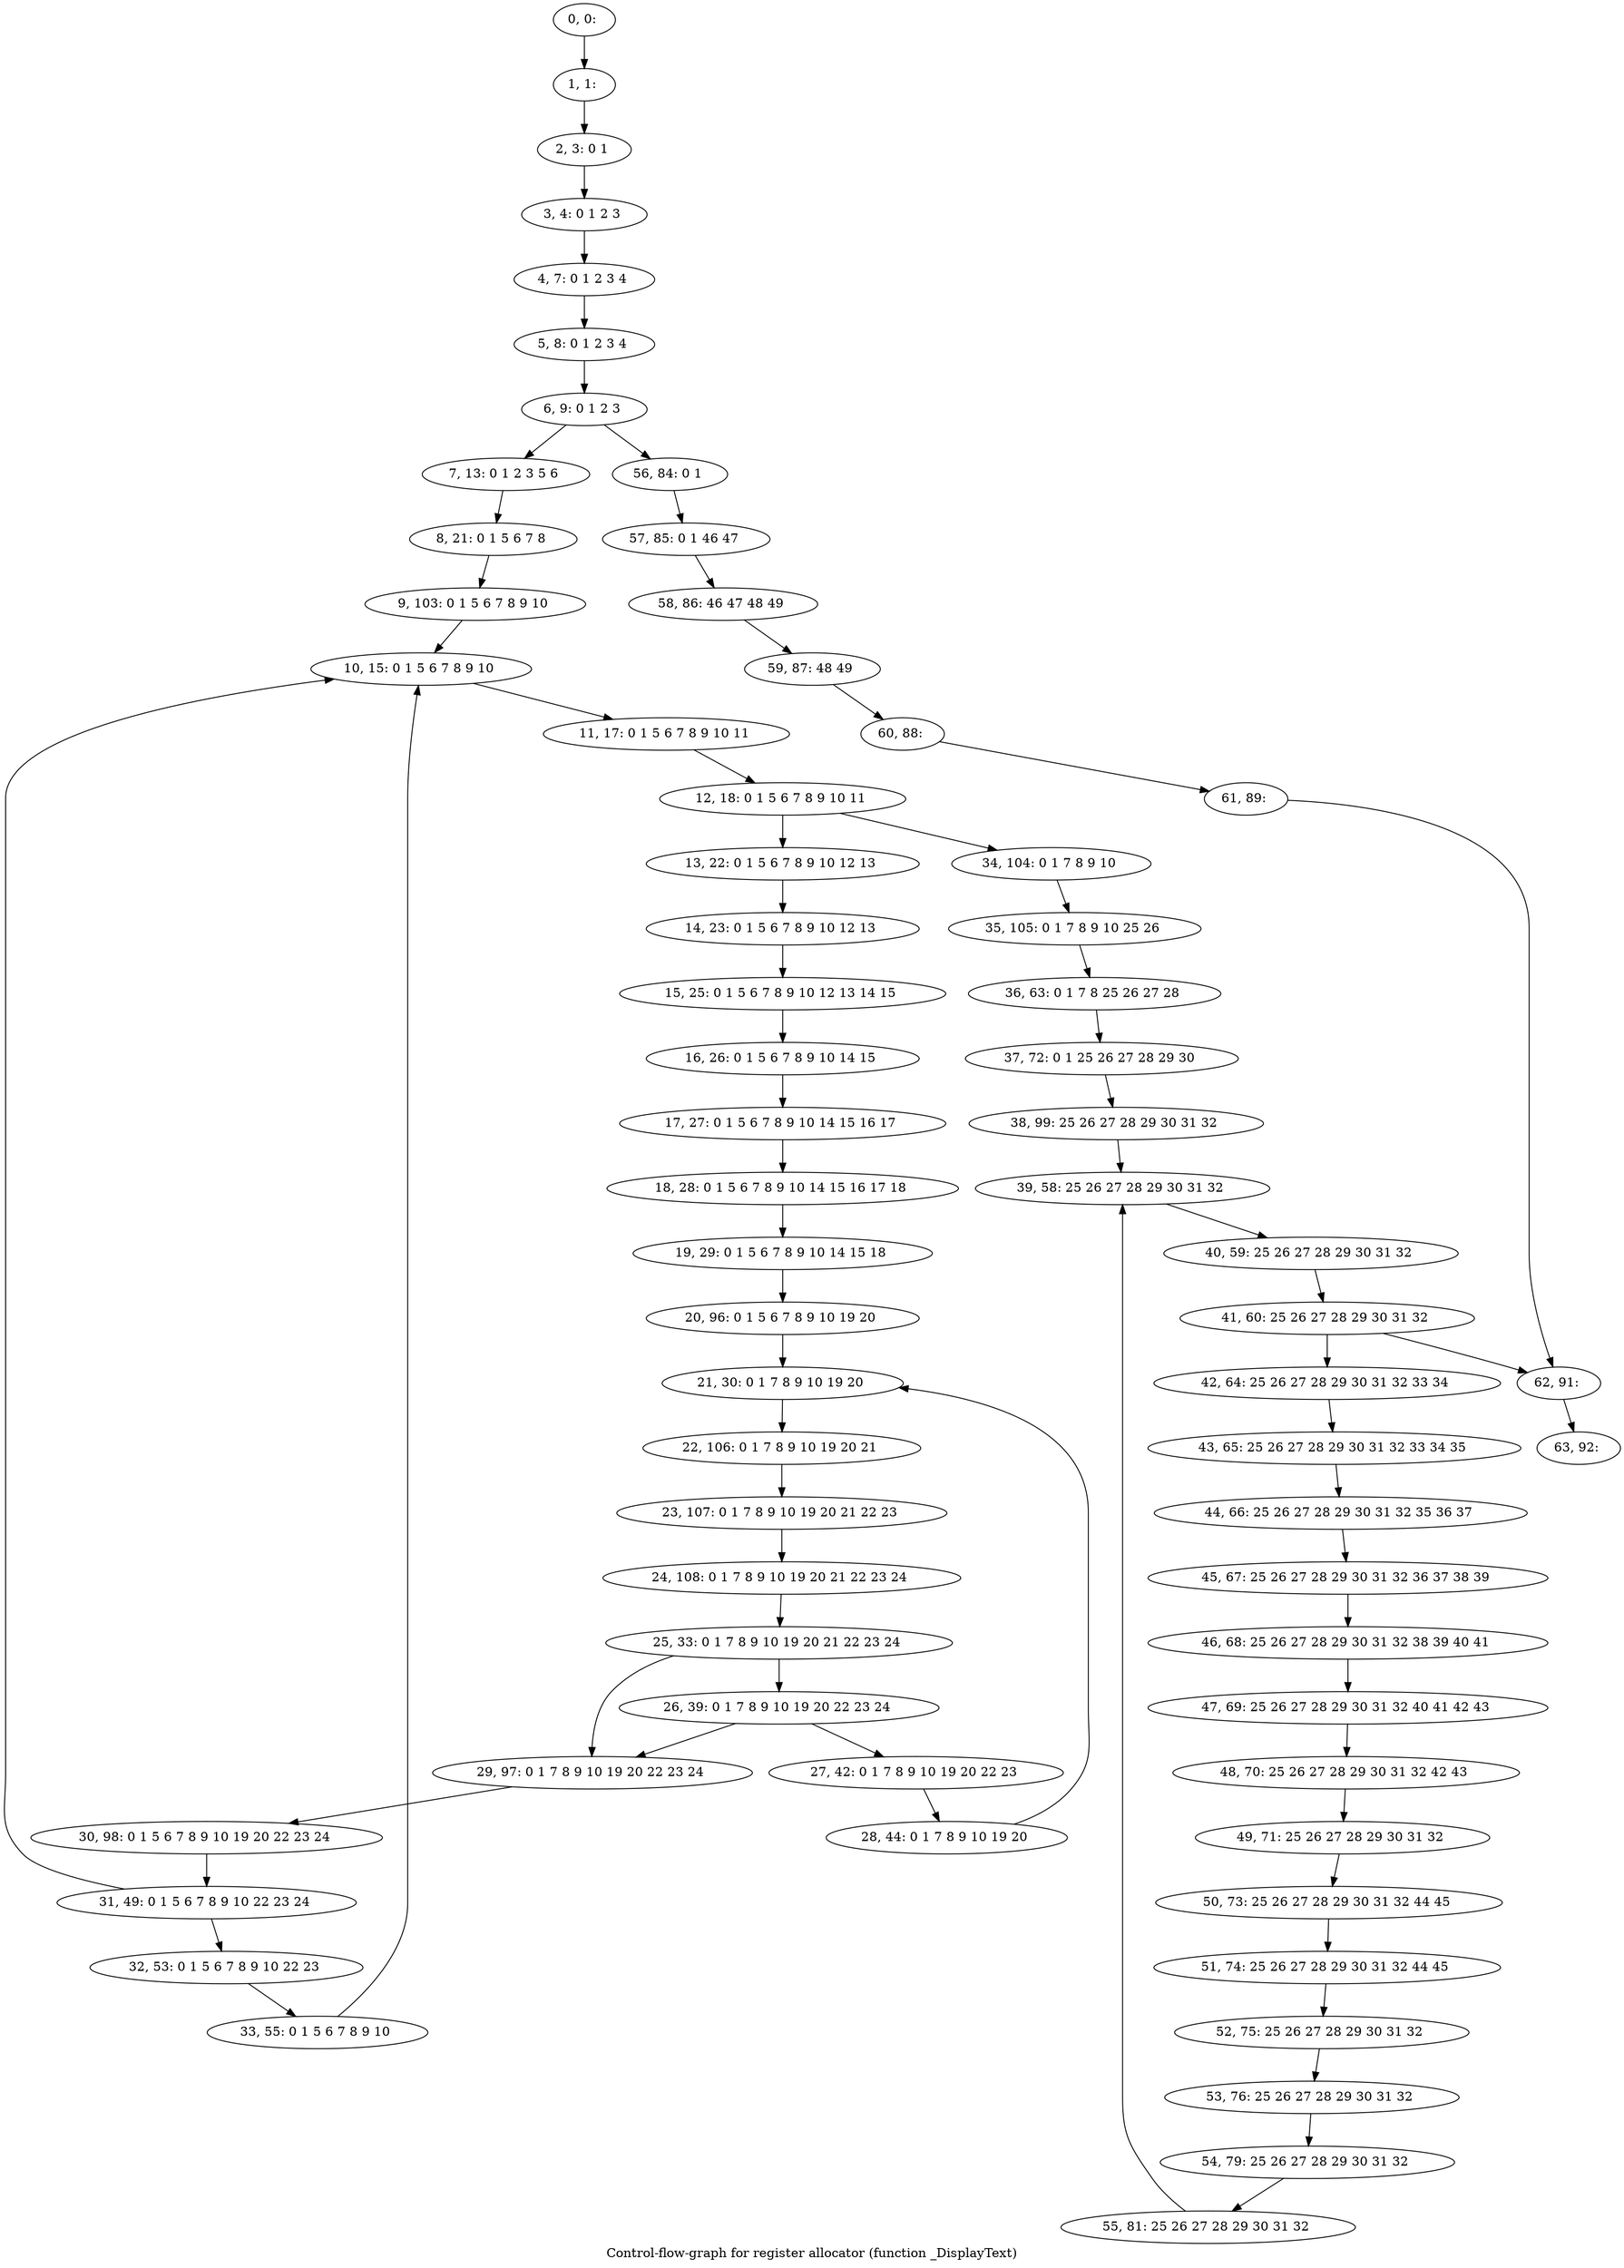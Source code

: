 digraph G {
graph [label="Control-flow-graph for register allocator (function _DisplayText)"]
0[label="0, 0: "];
1[label="1, 1: "];
2[label="2, 3: 0 1 "];
3[label="3, 4: 0 1 2 3 "];
4[label="4, 7: 0 1 2 3 4 "];
5[label="5, 8: 0 1 2 3 4 "];
6[label="6, 9: 0 1 2 3 "];
7[label="7, 13: 0 1 2 3 5 6 "];
8[label="8, 21: 0 1 5 6 7 8 "];
9[label="9, 103: 0 1 5 6 7 8 9 10 "];
10[label="10, 15: 0 1 5 6 7 8 9 10 "];
11[label="11, 17: 0 1 5 6 7 8 9 10 11 "];
12[label="12, 18: 0 1 5 6 7 8 9 10 11 "];
13[label="13, 22: 0 1 5 6 7 8 9 10 12 13 "];
14[label="14, 23: 0 1 5 6 7 8 9 10 12 13 "];
15[label="15, 25: 0 1 5 6 7 8 9 10 12 13 14 15 "];
16[label="16, 26: 0 1 5 6 7 8 9 10 14 15 "];
17[label="17, 27: 0 1 5 6 7 8 9 10 14 15 16 17 "];
18[label="18, 28: 0 1 5 6 7 8 9 10 14 15 16 17 18 "];
19[label="19, 29: 0 1 5 6 7 8 9 10 14 15 18 "];
20[label="20, 96: 0 1 5 6 7 8 9 10 19 20 "];
21[label="21, 30: 0 1 7 8 9 10 19 20 "];
22[label="22, 106: 0 1 7 8 9 10 19 20 21 "];
23[label="23, 107: 0 1 7 8 9 10 19 20 21 22 23 "];
24[label="24, 108: 0 1 7 8 9 10 19 20 21 22 23 24 "];
25[label="25, 33: 0 1 7 8 9 10 19 20 21 22 23 24 "];
26[label="26, 39: 0 1 7 8 9 10 19 20 22 23 24 "];
27[label="27, 42: 0 1 7 8 9 10 19 20 22 23 "];
28[label="28, 44: 0 1 7 8 9 10 19 20 "];
29[label="29, 97: 0 1 7 8 9 10 19 20 22 23 24 "];
30[label="30, 98: 0 1 5 6 7 8 9 10 19 20 22 23 24 "];
31[label="31, 49: 0 1 5 6 7 8 9 10 22 23 24 "];
32[label="32, 53: 0 1 5 6 7 8 9 10 22 23 "];
33[label="33, 55: 0 1 5 6 7 8 9 10 "];
34[label="34, 104: 0 1 7 8 9 10 "];
35[label="35, 105: 0 1 7 8 9 10 25 26 "];
36[label="36, 63: 0 1 7 8 25 26 27 28 "];
37[label="37, 72: 0 1 25 26 27 28 29 30 "];
38[label="38, 99: 25 26 27 28 29 30 31 32 "];
39[label="39, 58: 25 26 27 28 29 30 31 32 "];
40[label="40, 59: 25 26 27 28 29 30 31 32 "];
41[label="41, 60: 25 26 27 28 29 30 31 32 "];
42[label="42, 64: 25 26 27 28 29 30 31 32 33 34 "];
43[label="43, 65: 25 26 27 28 29 30 31 32 33 34 35 "];
44[label="44, 66: 25 26 27 28 29 30 31 32 35 36 37 "];
45[label="45, 67: 25 26 27 28 29 30 31 32 36 37 38 39 "];
46[label="46, 68: 25 26 27 28 29 30 31 32 38 39 40 41 "];
47[label="47, 69: 25 26 27 28 29 30 31 32 40 41 42 43 "];
48[label="48, 70: 25 26 27 28 29 30 31 32 42 43 "];
49[label="49, 71: 25 26 27 28 29 30 31 32 "];
50[label="50, 73: 25 26 27 28 29 30 31 32 44 45 "];
51[label="51, 74: 25 26 27 28 29 30 31 32 44 45 "];
52[label="52, 75: 25 26 27 28 29 30 31 32 "];
53[label="53, 76: 25 26 27 28 29 30 31 32 "];
54[label="54, 79: 25 26 27 28 29 30 31 32 "];
55[label="55, 81: 25 26 27 28 29 30 31 32 "];
56[label="56, 84: 0 1 "];
57[label="57, 85: 0 1 46 47 "];
58[label="58, 86: 46 47 48 49 "];
59[label="59, 87: 48 49 "];
60[label="60, 88: "];
61[label="61, 89: "];
62[label="62, 91: "];
63[label="63, 92: "];
0->1 ;
1->2 ;
2->3 ;
3->4 ;
4->5 ;
5->6 ;
6->7 ;
6->56 ;
7->8 ;
8->9 ;
9->10 ;
10->11 ;
11->12 ;
12->13 ;
12->34 ;
13->14 ;
14->15 ;
15->16 ;
16->17 ;
17->18 ;
18->19 ;
19->20 ;
20->21 ;
21->22 ;
22->23 ;
23->24 ;
24->25 ;
25->26 ;
25->29 ;
26->27 ;
26->29 ;
27->28 ;
28->21 ;
29->30 ;
30->31 ;
31->32 ;
31->10 ;
32->33 ;
33->10 ;
34->35 ;
35->36 ;
36->37 ;
37->38 ;
38->39 ;
39->40 ;
40->41 ;
41->42 ;
41->62 ;
42->43 ;
43->44 ;
44->45 ;
45->46 ;
46->47 ;
47->48 ;
48->49 ;
49->50 ;
50->51 ;
51->52 ;
52->53 ;
53->54 ;
54->55 ;
55->39 ;
56->57 ;
57->58 ;
58->59 ;
59->60 ;
60->61 ;
61->62 ;
62->63 ;
}
